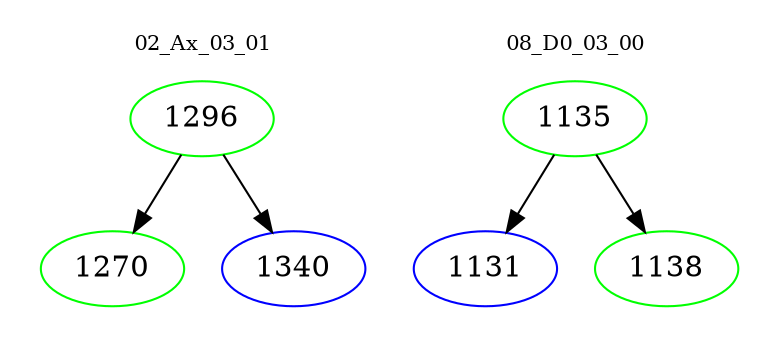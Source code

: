 digraph{
subgraph cluster_0 {
color = white
label = "02_Ax_03_01";
fontsize=10;
T0_1296 [label="1296", color="green"]
T0_1296 -> T0_1270 [color="black"]
T0_1270 [label="1270", color="green"]
T0_1296 -> T0_1340 [color="black"]
T0_1340 [label="1340", color="blue"]
}
subgraph cluster_1 {
color = white
label = "08_D0_03_00";
fontsize=10;
T1_1135 [label="1135", color="green"]
T1_1135 -> T1_1131 [color="black"]
T1_1131 [label="1131", color="blue"]
T1_1135 -> T1_1138 [color="black"]
T1_1138 [label="1138", color="green"]
}
}
